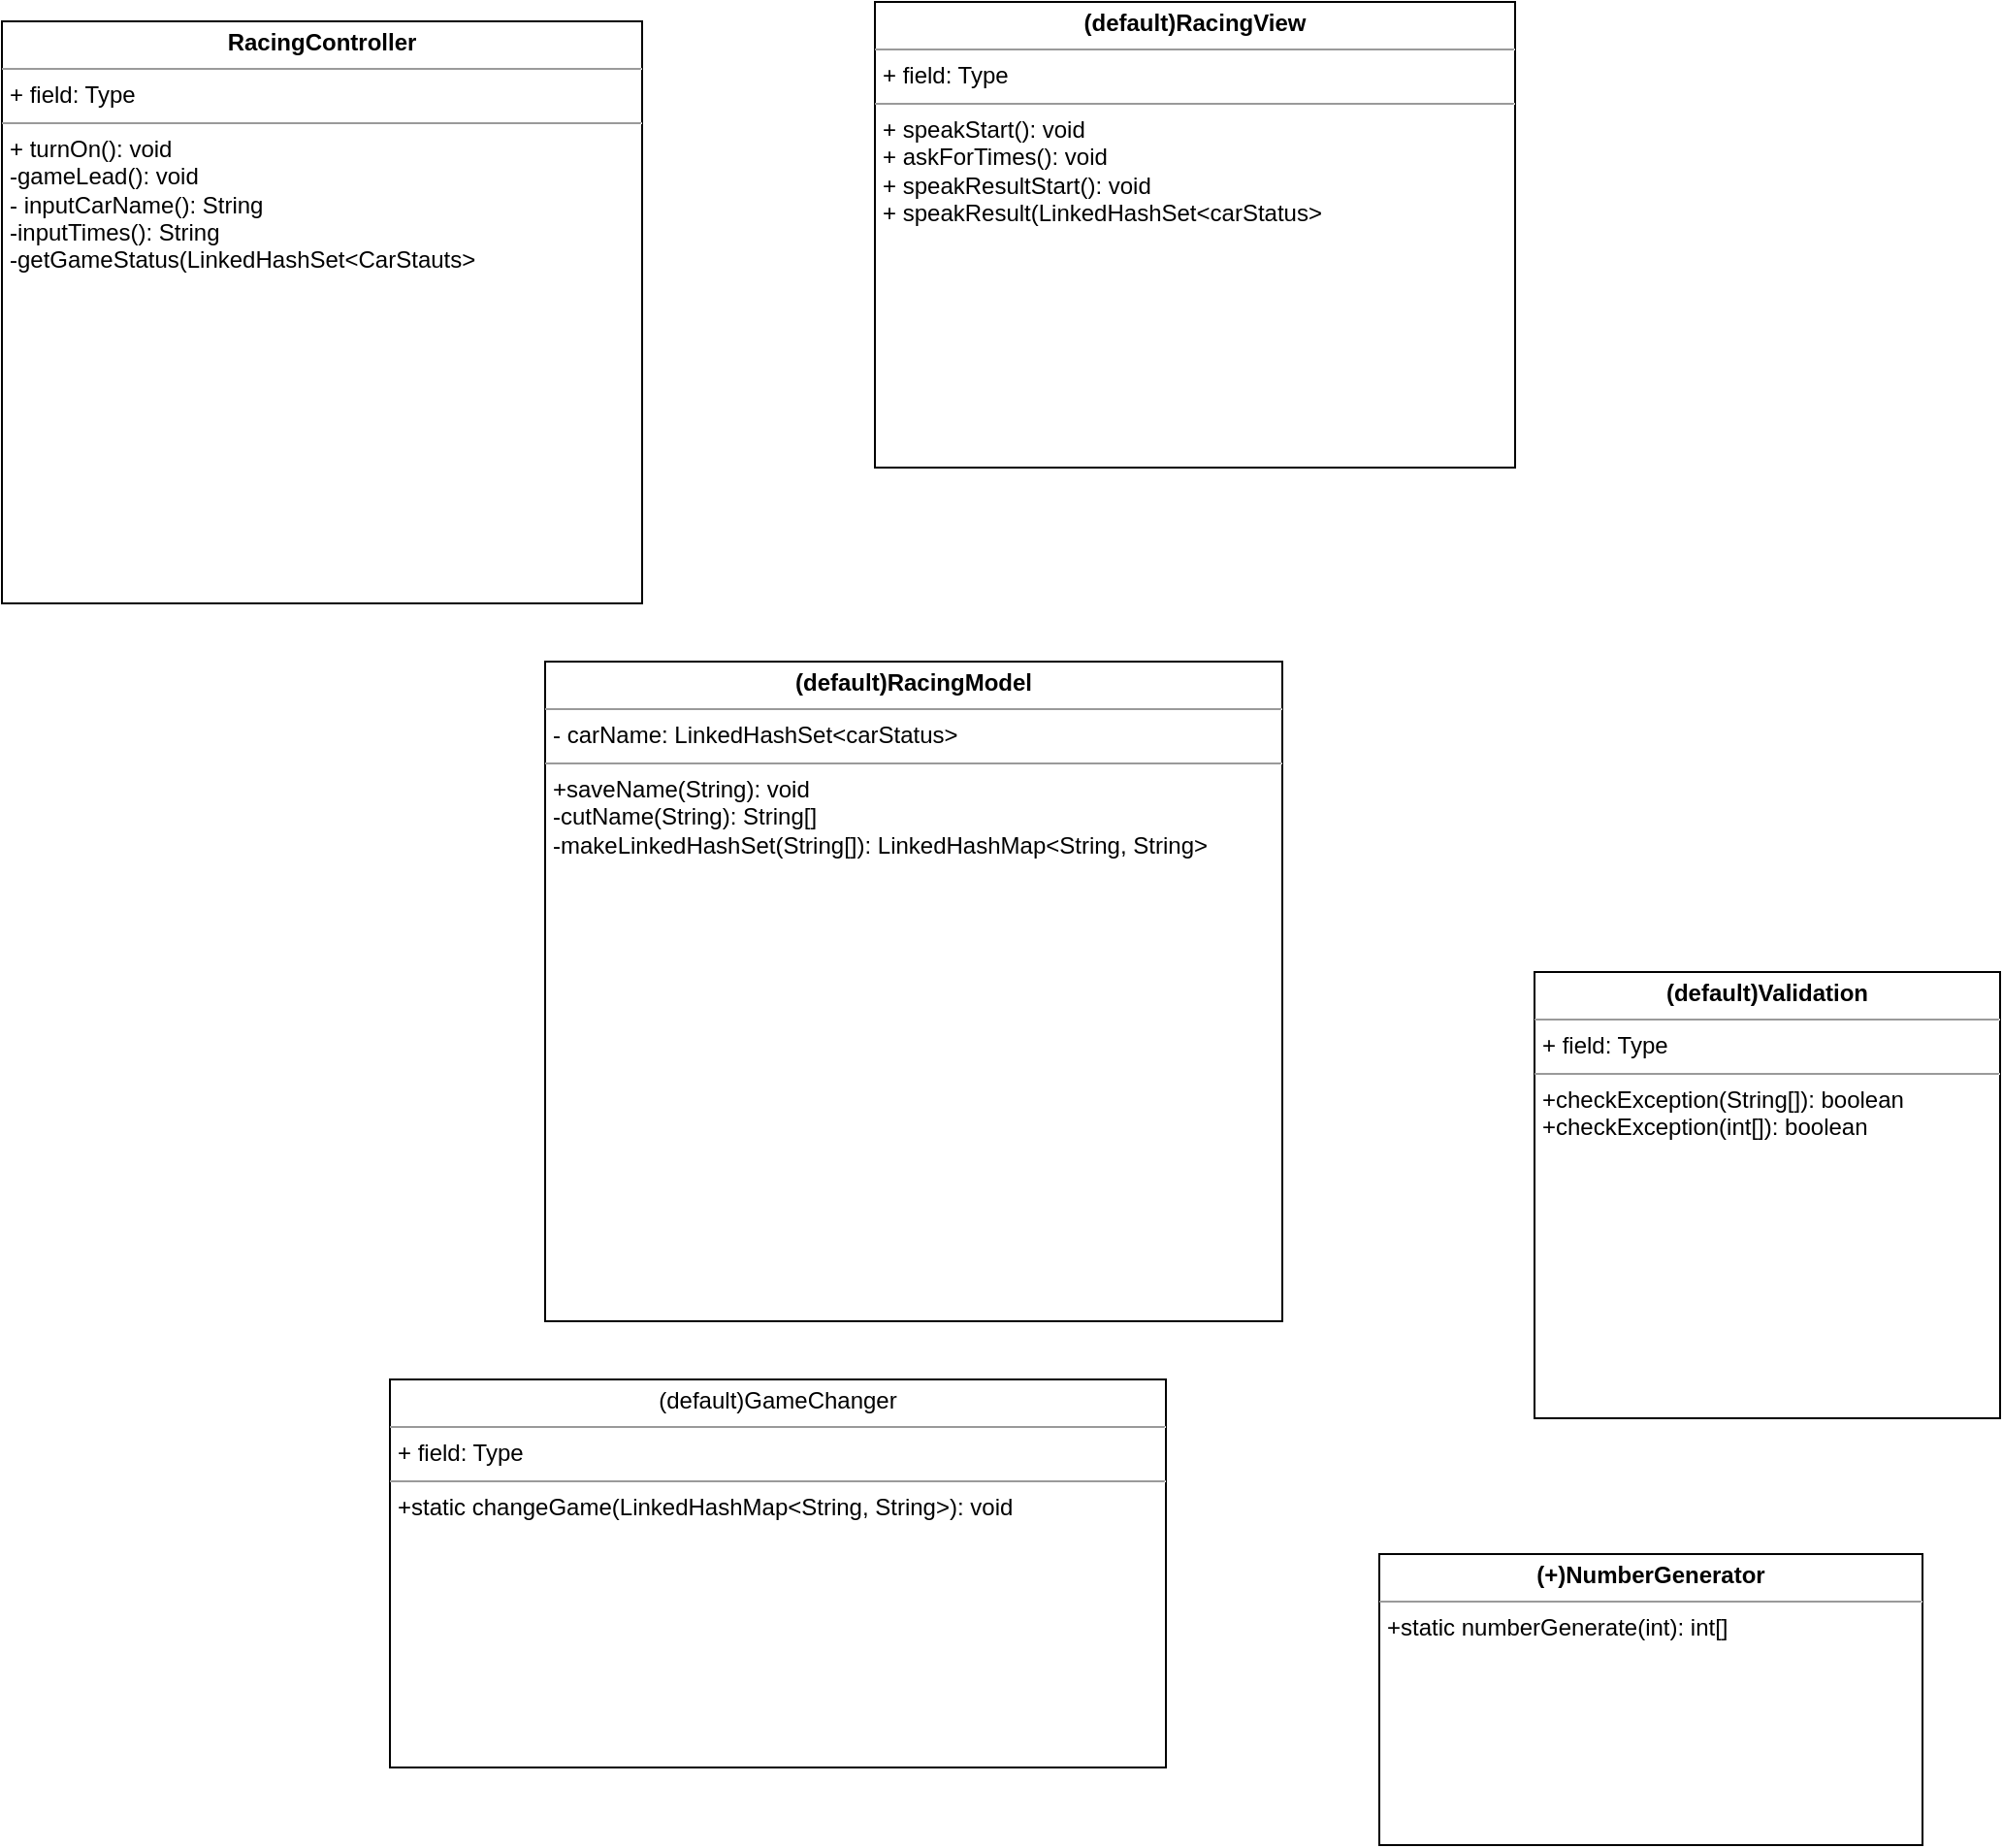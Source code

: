 <mxfile version="22.0.8" type="github">
  <diagram name="Page-1" id="c4acf3e9-155e-7222-9cf6-157b1a14988f">
    <mxGraphModel dx="607" dy="816" grid="1" gridSize="10" guides="1" tooltips="1" connect="1" arrows="1" fold="1" page="1" pageScale="1" pageWidth="850" pageHeight="1100" background="none" math="0" shadow="0">
      <root>
        <mxCell id="0" />
        <mxCell id="1" parent="0" />
        <mxCell id="ii5yBlBH0wSmQzGh3MdG-1" value="&lt;p style=&quot;margin:0px;margin-top:4px;text-align:center;&quot;&gt;&lt;b&gt;RacingController&lt;/b&gt;&lt;/p&gt;&lt;hr size=&quot;1&quot;&gt;&lt;p style=&quot;margin:0px;margin-left:4px;&quot;&gt;+ field: Type&lt;/p&gt;&lt;hr size=&quot;1&quot;&gt;&lt;p style=&quot;margin:0px;margin-left:4px;&quot;&gt;+ turnOn(): void&lt;/p&gt;&lt;p style=&quot;margin:0px;margin-left:4px;&quot;&gt;-gameLead(): void&lt;/p&gt;&lt;p style=&quot;margin:0px;margin-left:4px;&quot;&gt;- inputCarName(): String&lt;/p&gt;&lt;p style=&quot;margin:0px;margin-left:4px;&quot;&gt;-inputTimes(): String&lt;/p&gt;&lt;p style=&quot;margin:0px;margin-left:4px;&quot;&gt;-getGameStatus(LinkedHashSet&amp;lt;CarStauts&amp;gt;&lt;/p&gt;&lt;p style=&quot;margin:0px;margin-left:4px;&quot;&gt;&lt;br&gt;&lt;/p&gt;&lt;p style=&quot;margin:0px;margin-left:4px;&quot;&gt;&lt;br&gt;&lt;/p&gt;&lt;p style=&quot;margin:0px;margin-left:4px;&quot;&gt;&lt;br&gt;&lt;/p&gt;&lt;p style=&quot;margin:0px;margin-left:4px;&quot;&gt;&lt;br&gt;&lt;/p&gt;&lt;p style=&quot;margin:0px;margin-left:4px;&quot;&gt;&lt;br&gt;&lt;/p&gt;" style="verticalAlign=top;align=left;overflow=fill;fontSize=12;fontFamily=Helvetica;html=1;whiteSpace=wrap;" vertex="1" parent="1">
          <mxGeometry x="160" y="150" width="330" height="300" as="geometry" />
        </mxCell>
        <mxCell id="ii5yBlBH0wSmQzGh3MdG-7" style="edgeStyle=orthogonalEdgeStyle;rounded=0;orthogonalLoop=1;jettySize=auto;html=1;exitX=1;exitY=0.5;exitDx=0;exitDy=0;entryX=1;entryY=0.5;entryDx=0;entryDy=0;" edge="1" parent="1" source="ii5yBlBH0wSmQzGh3MdG-3" target="ii5yBlBH0wSmQzGh3MdG-3">
          <mxGeometry relative="1" as="geometry">
            <mxPoint x="930" y="260" as="targetPoint" />
          </mxGeometry>
        </mxCell>
        <mxCell id="ii5yBlBH0wSmQzGh3MdG-3" value="&lt;p style=&quot;margin:0px;margin-top:4px;text-align:center;&quot;&gt;&lt;b&gt;(default)RacingView&lt;/b&gt;&lt;/p&gt;&lt;hr size=&quot;1&quot;&gt;&lt;p style=&quot;margin:0px;margin-left:4px;&quot;&gt;+ field: Type&lt;/p&gt;&lt;hr size=&quot;1&quot;&gt;&lt;p style=&quot;margin:0px;margin-left:4px;&quot;&gt;+ speakStart(): void&lt;/p&gt;&lt;p style=&quot;margin:0px;margin-left:4px;&quot;&gt;+ askForTimes(): void&lt;/p&gt;&lt;p style=&quot;margin:0px;margin-left:4px;&quot;&gt;+ speakResultStart(): void&lt;/p&gt;&lt;p style=&quot;margin:0px;margin-left:4px;&quot;&gt;+ speakResult(LinkedHashSet&amp;lt;carStatus&amp;gt;&lt;/p&gt;&lt;p style=&quot;margin:0px;margin-left:4px;&quot;&gt;&lt;br&gt;&lt;/p&gt;" style="verticalAlign=top;align=left;overflow=fill;fontSize=12;fontFamily=Helvetica;html=1;whiteSpace=wrap;" vertex="1" parent="1">
          <mxGeometry x="610" y="140" width="330" height="240" as="geometry" />
        </mxCell>
        <mxCell id="ii5yBlBH0wSmQzGh3MdG-4" value="&lt;p style=&quot;margin:0px;margin-top:4px;text-align:center;&quot;&gt;&lt;b&gt;(default)RacingModel&lt;/b&gt;&lt;/p&gt;&lt;hr size=&quot;1&quot;&gt;&lt;p style=&quot;margin:0px;margin-left:4px;&quot;&gt;- carName: LinkedHashSet&amp;lt;carStatus&amp;gt;&lt;/p&gt;&lt;hr size=&quot;1&quot;&gt;&lt;p style=&quot;margin:0px;margin-left:4px;&quot;&gt;+saveName(String): void&lt;/p&gt;&lt;p style=&quot;margin:0px;margin-left:4px;&quot;&gt;-cutName(String): String[]&amp;nbsp;&lt;/p&gt;&lt;p style=&quot;margin:0px;margin-left:4px;&quot;&gt;-makeLinkedHashSet(String[]): LinkedHashMap&amp;lt;String, String&amp;gt;&lt;/p&gt;&lt;p style=&quot;margin:0px;margin-left:4px;&quot;&gt;&lt;br&gt;&lt;/p&gt;" style="verticalAlign=top;align=left;overflow=fill;fontSize=12;fontFamily=Helvetica;html=1;whiteSpace=wrap;" vertex="1" parent="1">
          <mxGeometry x="440" y="480" width="380" height="340" as="geometry" />
        </mxCell>
        <mxCell id="ii5yBlBH0wSmQzGh3MdG-6" value="&lt;p style=&quot;margin:0px;margin-top:4px;text-align:center;&quot;&gt;(default)GameChanger&lt;/p&gt;&lt;hr size=&quot;1&quot;&gt;&lt;p style=&quot;margin:0px;margin-left:4px;&quot;&gt;+ field: Type&lt;/p&gt;&lt;hr size=&quot;1&quot;&gt;&lt;p style=&quot;margin:0px;margin-left:4px;&quot;&gt;+static changeGame(LinkedHashMap&amp;lt;String, String&amp;gt;): void&lt;/p&gt;" style="verticalAlign=top;align=left;overflow=fill;fontSize=12;fontFamily=Helvetica;html=1;whiteSpace=wrap;" vertex="1" parent="1">
          <mxGeometry x="360" y="850" width="400" height="200" as="geometry" />
        </mxCell>
        <mxCell id="ii5yBlBH0wSmQzGh3MdG-9" value="&lt;p style=&quot;margin:0px;margin-top:4px;text-align:center;&quot;&gt;&lt;b&gt;(default)Validation&lt;/b&gt;&lt;/p&gt;&lt;hr size=&quot;1&quot;&gt;&lt;p style=&quot;margin:0px;margin-left:4px;&quot;&gt;+ field: Type&lt;/p&gt;&lt;hr size=&quot;1&quot;&gt;&lt;p style=&quot;border-color: var(--border-color); margin: 0px 0px 0px 4px;&quot;&gt;+checkException(String[]): boolean&lt;/p&gt;&lt;p style=&quot;border-color: var(--border-color); margin: 0px 0px 0px 4px;&quot;&gt;+checkException(int[]): boolean&lt;/p&gt;" style="verticalAlign=top;align=left;overflow=fill;fontSize=12;fontFamily=Helvetica;html=1;whiteSpace=wrap;" vertex="1" parent="1">
          <mxGeometry x="950" y="640" width="240" height="230" as="geometry" />
        </mxCell>
        <mxCell id="ii5yBlBH0wSmQzGh3MdG-10" value="&lt;p style=&quot;margin:0px;margin-top:4px;text-align:center;&quot;&gt;&lt;b&gt;(+)NumberGenerator&lt;/b&gt;&lt;/p&gt;&lt;hr size=&quot;1&quot;&gt;&lt;p style=&quot;margin:0px;margin-left:4px;&quot;&gt;+static numberGenerate(int): int[]&lt;/p&gt;" style="verticalAlign=top;align=left;overflow=fill;fontSize=12;fontFamily=Helvetica;html=1;whiteSpace=wrap;" vertex="1" parent="1">
          <mxGeometry x="870" y="940" width="280" height="150" as="geometry" />
        </mxCell>
      </root>
    </mxGraphModel>
  </diagram>
</mxfile>
